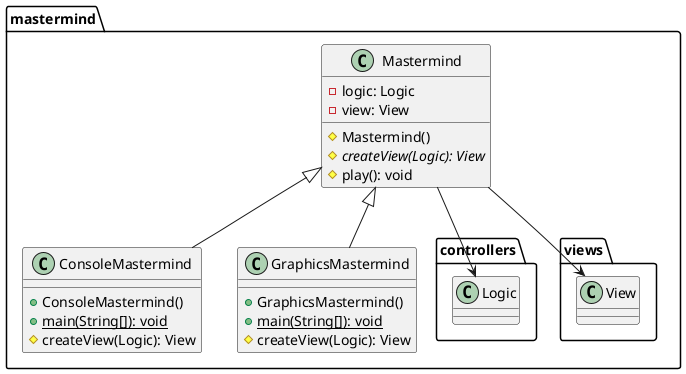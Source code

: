 @startuml mastermind
class  mastermind.ConsoleMastermind{
+ ConsoleMastermind()
+ {static} main(String[]): void
# createView(Logic): View
}
mastermind.Mastermind <|-down- mastermind.ConsoleMastermind

class  mastermind.GraphicsMastermind{
+ GraphicsMastermind()
+ {static} main(String[]): void
# createView(Logic): View
}
mastermind.Mastermind <|-down- mastermind.GraphicsMastermind

class  mastermind.Mastermind{
- logic: Logic
- view: View
# Mastermind()
# {abstract} createView(Logic): View
# play(): void
}
mastermind.Mastermind --> mastermind.controllers.Logic
mastermind.Mastermind --> mastermind.views.View
@enduml

@startuml usantatecla.mastermind.views
class  mastermind.views.Color{
+ {static} RED: Color
+ {static} BLUE: Color
+ {static} YELLOW: Color
+ {static} GREEN: Color
+ {static} ORANGE: Color
+ {static} PURPLE: Color
- initial: char
- Color(char)
+ {static} valueOf(String): Color
+ {static} getInstance(char): Color
+ {static} getInstance(int): Color
+ {static} allInitials(): String
+ getInitial(): char
}

class  mastermind.views.Error{
+ {static} DUPLICATED: Error
+ {static} WRONG_CHARACTERS: Error
+ {static} WRONG_LENGTH: Error
- message: String
- Error(String)
+ {static} valueOf(String): Error
+ getMessage(): String
}

class  mastermind.views.Message{
+ {static} TURN: Message
+ {static} SECRET: Message
+ {static} RESUME: Message
+ {static} RESULT: Message
+ {static} PROPOSED_COMBINATION: Message
+ {static} TITLE: Message
+ {static} WINNER: Message
+ {static} LOOSER: Message
- message: String
- Message(String)
+ {static} valueOf(String): Message
+ getMessage(): String
}

class  mastermind.views.View{
# logic: Logic
+ View(Logic)
# {abstract} start(): void
# {abstract} resume(): boolean
+ interact(): void
# {abstract} propose(): boolean
}
mastermind.views.View *-down-> mastermind.controllers.Logic
@enduml

@startuml usantatecla.mastermind.console
class  mastermind.views.console.ConsoleView{
- startView: StartView
- proposalView: ProposalView
- resumeView: ResumeView
+ ConsoleView(Logic)
# start(): void
# resume(): boolean
# propose(): boolean
}
mastermind.views.View <|-down- mastermind.views.console.ConsoleView
mastermind.views.console.ConsoleView *-down-> mastermind.views.console.ProposalView
mastermind.views.console.ConsoleView *-down-> mastermind.views.console.ResumeView
mastermind.views.console.ConsoleView *-down-> mastermind.views.console.StartView

class  mastermind.views.console.ProposalView{
~ ProposalView()
~ interact(Logic): boolean
}
mastermind.utils.WithConsoleView <|-down- mastermind.views.console.ProposalView
mastermind.views.console.ProposalView ..> mastermind.controllers.Logic
mastermind.views.console.ProposalView ..> mastermind.views.console.SecretCombinationView
mastermind.views.console.ProposalView ..> mastermind.views.console.ProposedCombinationView
mastermind.views.console.ProposalView ..> mastermind.views.console.ResultView

class  mastermind.views.console.ProposedCombinationView{
- {static} ERROR_CODE: int
~ ProposedCombinationView()
~ write(int[]): void
~ read(): int[]
}
mastermind.utils.WithConsoleView <|-down- mastermind.views.console.ProposedCombinationView

class  mastermind.views.console.ResultView{
~ ResultView()
~ writeln(int[]): void
}
mastermind.utils.WithConsoleView <|-down- mastermind.views.console.ResultView

class  mastermind.views.console.ResumeView{
~ ResumeView()
~ interact(Logic): boolean
}
mastermind.views.console.ResumeView ..> mastermind.controllers.Logic

class  mastermind.views.console.SecretCombinationView{
~ SecretCombinationView()
~ writeln(int): void
}
mastermind.utils.WithConsoleView <|-down- mastermind.views.console.SecretCombinationView

class  mastermind.views.console.StartView{
~ StartView()
~ interact(Logic): void
}
mastermind.utils.WithConsoleView <|-down- mastermind.views.console.StartView
mastermind.views.console.StartView ..> mastermind.controllers.Logic
@enduml

@startuml usantatecla.mastermind.controllers
class  mastermind.controllers.Controller{
# game: Game
~ Controller(Game)
}
mastermind.controllers.Controller -down-> mastermind.models.Game

class  mastermind.controllers.Logic{
+ {static} NO_ERROR: int
- game: Game
- startController: StartController
- proposalController: ProposalController
- resumeController: ResumeController
+ Logic()
+ resume(boolean): void
+ proposeCombination(int[]): int
+ getAllCodes(): int[][][]
+ isWinner(): boolean
+ getTurn(): int
+ getWidth(): int
+ isLooser(): boolean
}
mastermind.controllers.Logic *-down-> mastermind.controllers.ResumeController
mastermind.controllers.Logic *-down-> mastermind.controllers.StartController
mastermind.controllers.Logic *-down-> mastermind.controllers.ProposalController
mastermind.controllers.Logic *-down-> mastermind.models.Game

class  mastermind.controllers.ProposalController{
~ ProposalController(Game)
~ proposeCombination(int[]): int
~ getAllCodes(): int[][][]
~ isWinner(): boolean
~ getTurn(): int
~ isLooser(): boolean
}
mastermind.controllers.Controller <|-down- mastermind.controllers.ProposalController

class  mastermind.controllers.ResumeController{
~ ResumeController(Game)
~ resume(boolean): void
}
mastermind.controllers.Controller <|-down- mastermind.controllers.ResumeController

class  mastermind.controllers.StartController{
+ StartController(Game)
~ getWidth(): int
}
mastermind.controllers.Controller <|-down- mastermind.controllers.StartController
@enduml

@startuml usantatecla.mastermind.models
abstract class usantatecla.mastermind.models.Combination {
- {static} WIDTH: int
# Combination()
+ {static} getWidth(): int
}
usantatecla.mastermind.models.Combination *-down-> "*" usantatecla.mastermind.models.Color

class usantatecla.mastermind.models.Game {
- {static} MAX_LONG: int
- attempts: int
+ Game()
+ clear()
+ addProposeCombination(ProposedCombination)
+ isLooser(): boolean
+ isWinner(): boolean
+ getAttempts(): int
+ getProposedCombination(int): ProposedCombination
+ getResult(int): Result
}
usantatecla.mastermind.models.Game *-down-> usantatecla.mastermind.models.SecretCombination
usantatecla.mastermind.models.Game *-down-> "0..*" usantatecla.mastermind.models.Result
usantatecla.mastermind.models.Game *-down-> "0..*" usantatecla.mastermind.models.ProposedCombination

class usantatecla.mastermind.models.ProposedCombination {
+ ProposedCombination()
~ contains(Color, int): boolean
~ contains(Color): boolean
+ getColors(): List<Color>
}
usantatecla.mastermind.models.Combination <|-down- usantatecla.mastermind.models.ProposedCombination
usantatecla.mastermind.models.ProposedCombination ..> usantatecla.mastermind.models.Color

class usantatecla.mastermind.models.SecretCombination {
~ SecretCombination()
~ getResult(ProposedCombination): Result
}
usantatecla.mastermind.models.Combination <|-down- usantatecla.mastermind.models.SecretCombination
usantatecla.mastermind.models.SecretCombination ..> usantatecla.mastermind.models.Result
usantatecla.mastermind.models.SecretCombination ..> usantatecla.mastermind.models.ProposedCombination
usantatecla.mastermind.models.SecretCombination ..> usantatecla.mastermind.models.Color

class usantatecla.mastermind.models.Result {
- blacks: int
- whites: int
~ Result(int, int)
~ isWinner(): boolean
+ getBlacks(): int
+ getWhites(): int
}

usantatecla.mastermind.models.Result -down..> usantatecla.mastermind.models.Combination

enum usantatecla.mastermind.models.Color {
+ RED
+ BLUE
+ YELLOW
+ GREEN
+ ORANGE
+ PURPLE
+ NULL
~ {static} length(): int
+ isNull(): boolean
}

enum usantatecla.mastermind.models.Error {
+ DUPLICATED
+ WRONG_CHARACTERS
+ WRONG_LENGTH
+ NULL
+ isNull(): boolean
}
@enduml

@startuml usantatecla.utils
class BufferedReader as "java.io.BufferedReader"{}

enum usantatecla.utils.ColorCode{
+ RED
+ BLUE
+ YELLOW
+ GREEN
+ ORANGE
+ PURPLE
+ RESET_COLOR
- color: String
~ ColorCode(String)
+ getColor(): String
+ {static} getColorByIndex(int): String
}

class usantatecla.utils.Console{
- {static} console: Console
+ {static} getInstance(): Console
+ readString(String): String
+ readString(): String
+ readInt(String): int
+ readChar(String): char
+ writeln()
+ write(String)
+ writeln(String)
+ write(char)
- writeError(String)
}
usantatecla.utils.Console *-down-> BufferedReader

class  usantatecla.utils.YesNoDialog{
- {static} AFIRMATIVE: char
- {static} NEGATIVE: char
- {static} QUESTION: String
- {static} MESSAGE: String
+ YesNoDialog()
+ read(String): boolean
- {static} isAfirmative(char): boolean
- {static} isNegative(char): boolean
}
usantatecla.utils.YesNoDialog ..> usantatecla.utils.Console
@enduml
